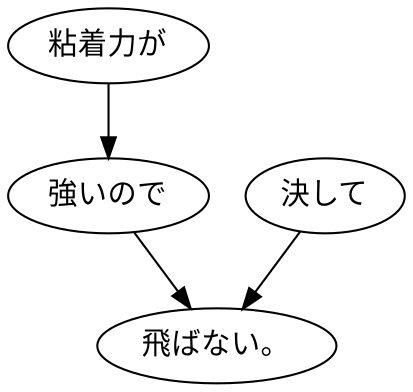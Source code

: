 digraph graph1359 {
	node0 [label="粘着力が"];
	node1 [label="強いので"];
	node2 [label="決して"];
	node3 [label="飛ばない。"];
	node0 -> node1;
	node1 -> node3;
	node2 -> node3;
}
